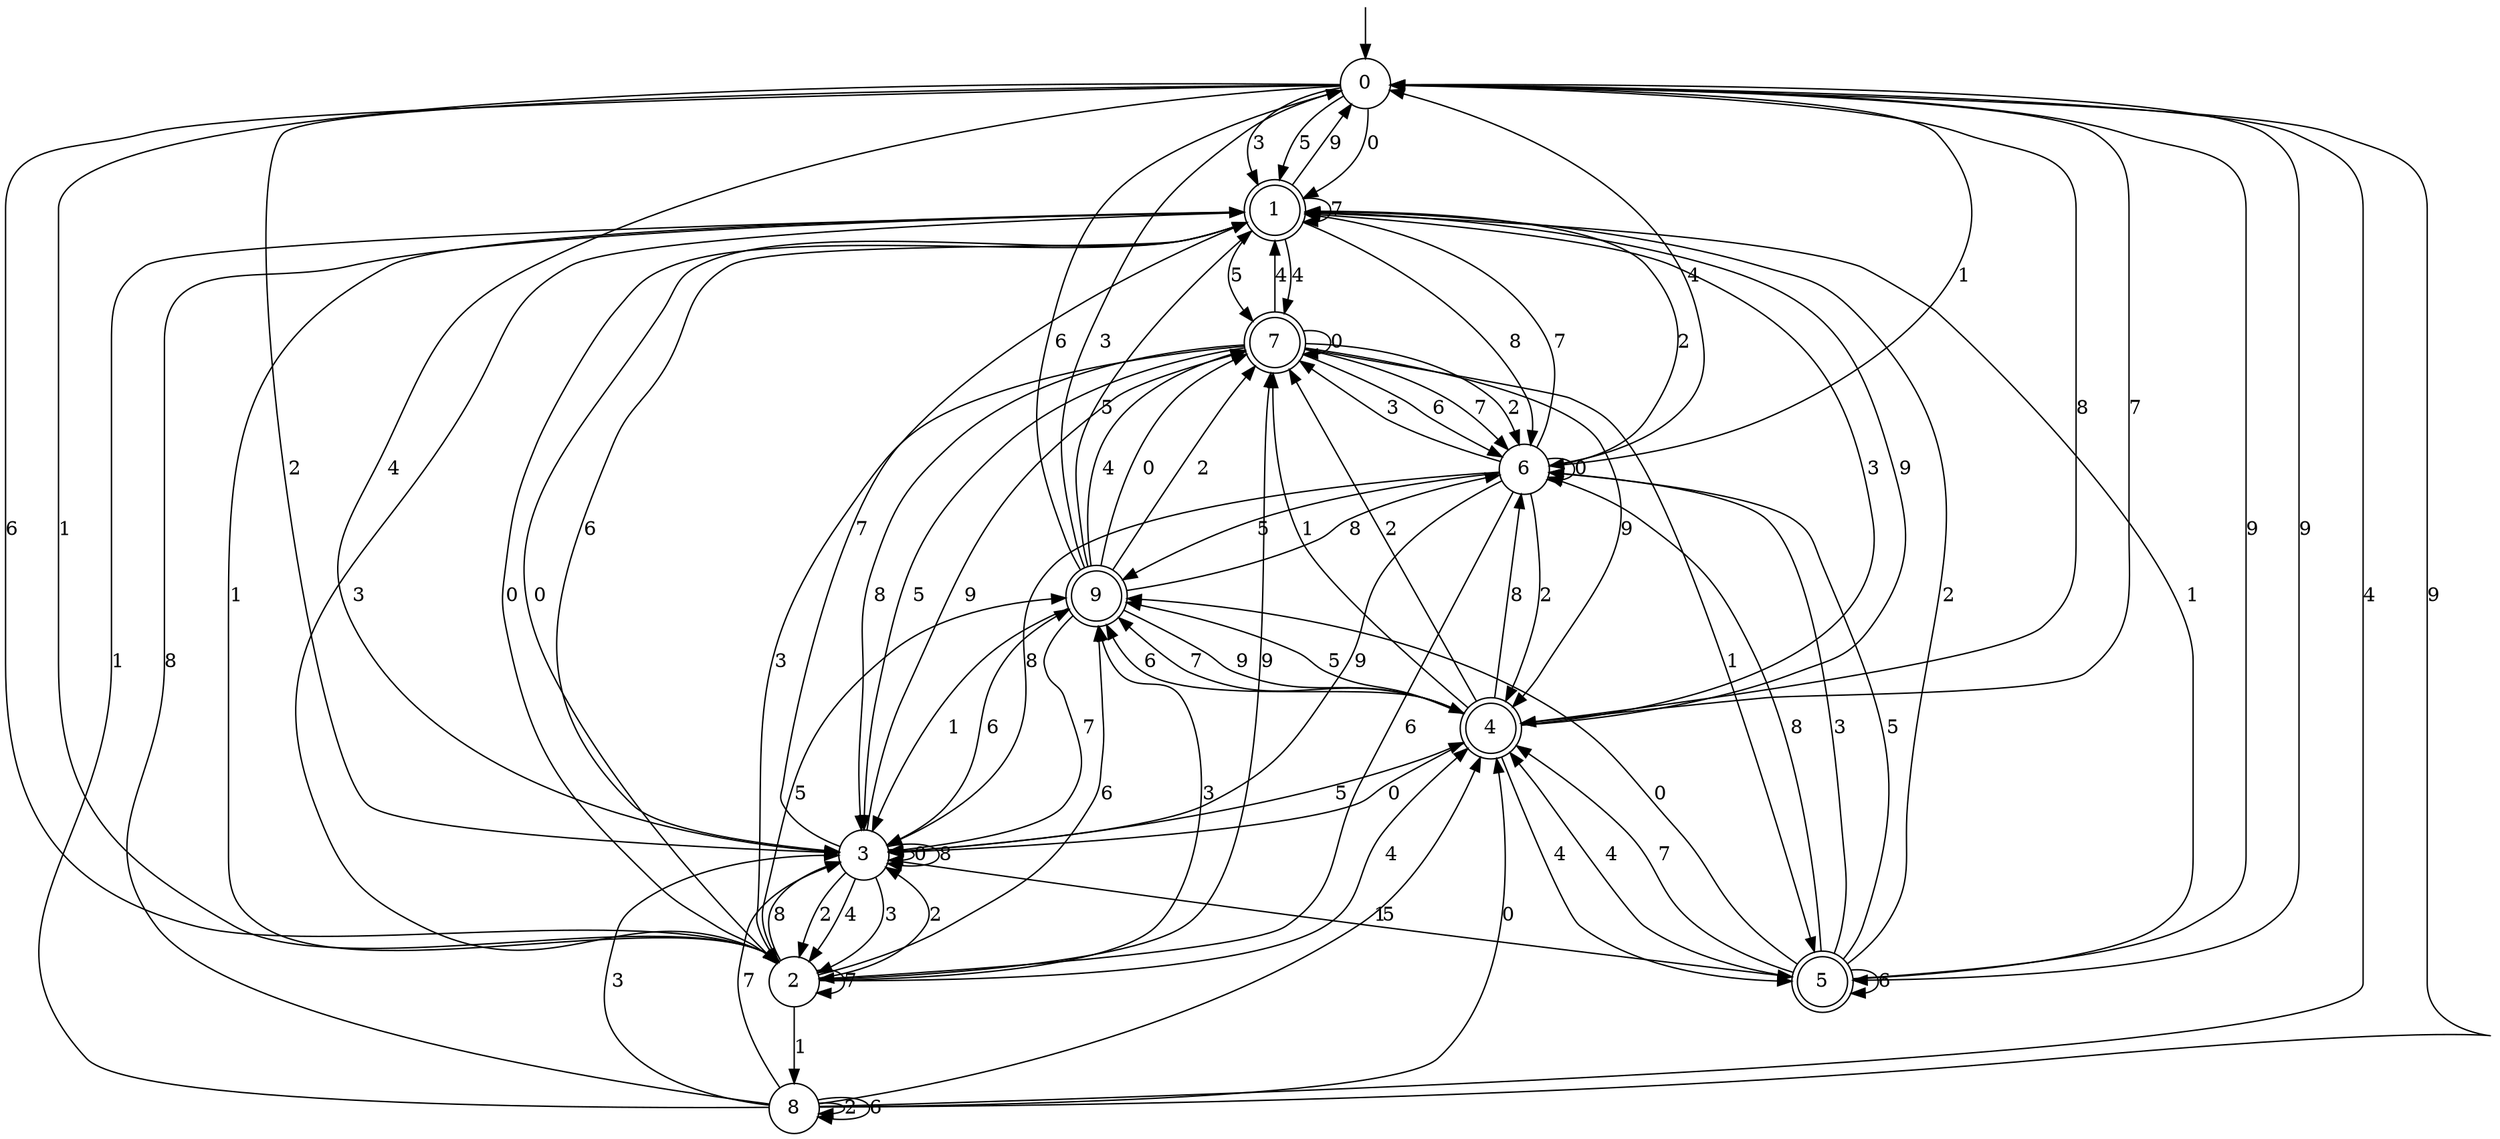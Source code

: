 digraph g {

	s0 [shape="circle" label="0"];
	s1 [shape="doublecircle" label="1"];
	s2 [shape="circle" label="2"];
	s3 [shape="circle" label="3"];
	s4 [shape="doublecircle" label="4"];
	s5 [shape="doublecircle" label="5"];
	s6 [shape="circle" label="6"];
	s7 [shape="doublecircle" label="7"];
	s8 [shape="circle" label="8"];
	s9 [shape="doublecircle" label="9"];
	s0 -> s1 [label="0"];
	s0 -> s2 [label="1"];
	s0 -> s3 [label="2"];
	s0 -> s1 [label="3"];
	s0 -> s3 [label="4"];
	s0 -> s1 [label="5"];
	s0 -> s2 [label="6"];
	s0 -> s4 [label="7"];
	s0 -> s4 [label="8"];
	s0 -> s5 [label="9"];
	s1 -> s2 [label="0"];
	s1 -> s2 [label="1"];
	s1 -> s6 [label="2"];
	s1 -> s2 [label="3"];
	s1 -> s7 [label="4"];
	s1 -> s7 [label="5"];
	s1 -> s3 [label="6"];
	s1 -> s1 [label="7"];
	s1 -> s6 [label="8"];
	s1 -> s0 [label="9"];
	s2 -> s1 [label="0"];
	s2 -> s8 [label="1"];
	s2 -> s3 [label="2"];
	s2 -> s9 [label="3"];
	s2 -> s4 [label="4"];
	s2 -> s9 [label="5"];
	s2 -> s9 [label="6"];
	s2 -> s2 [label="7"];
	s2 -> s3 [label="8"];
	s2 -> s7 [label="9"];
	s3 -> s3 [label="0"];
	s3 -> s5 [label="1"];
	s3 -> s2 [label="2"];
	s3 -> s2 [label="3"];
	s3 -> s2 [label="4"];
	s3 -> s4 [label="5"];
	s3 -> s9 [label="6"];
	s3 -> s1 [label="7"];
	s3 -> s3 [label="8"];
	s3 -> s7 [label="9"];
	s4 -> s3 [label="0"];
	s4 -> s7 [label="1"];
	s4 -> s7 [label="2"];
	s4 -> s1 [label="3"];
	s4 -> s5 [label="4"];
	s4 -> s9 [label="5"];
	s4 -> s9 [label="6"];
	s4 -> s9 [label="7"];
	s4 -> s6 [label="8"];
	s4 -> s1 [label="9"];
	s5 -> s9 [label="0"];
	s5 -> s1 [label="1"];
	s5 -> s1 [label="2"];
	s5 -> s6 [label="3"];
	s5 -> s4 [label="4"];
	s5 -> s6 [label="5"];
	s5 -> s5 [label="6"];
	s5 -> s4 [label="7"];
	s5 -> s6 [label="8"];
	s5 -> s0 [label="9"];
	s6 -> s6 [label="0"];
	s6 -> s0 [label="1"];
	s6 -> s4 [label="2"];
	s6 -> s7 [label="3"];
	s6 -> s0 [label="4"];
	s6 -> s9 [label="5"];
	s6 -> s2 [label="6"];
	s6 -> s1 [label="7"];
	s6 -> s3 [label="8"];
	s6 -> s3 [label="9"];
	s7 -> s7 [label="0"];
	s7 -> s5 [label="1"];
	s7 -> s6 [label="2"];
	s7 -> s2 [label="3"];
	s7 -> s1 [label="4"];
	s7 -> s3 [label="5"];
	s7 -> s6 [label="6"];
	s7 -> s6 [label="7"];
	s7 -> s3 [label="8"];
	s7 -> s4 [label="9"];
	s8 -> s4 [label="0"];
	s8 -> s1 [label="1"];
	s8 -> s8 [label="2"];
	s8 -> s3 [label="3"];
	s8 -> s0 [label="4"];
	s8 -> s4 [label="5"];
	s8 -> s8 [label="6"];
	s8 -> s3 [label="7"];
	s8 -> s1 [label="8"];
	s8 -> s0 [label="9"];
	s9 -> s7 [label="0"];
	s9 -> s3 [label="1"];
	s9 -> s7 [label="2"];
	s9 -> s0 [label="3"];
	s9 -> s7 [label="4"];
	s9 -> s1 [label="5"];
	s9 -> s0 [label="6"];
	s9 -> s3 [label="7"];
	s9 -> s6 [label="8"];
	s9 -> s4 [label="9"];

__start0 [label="" shape="none" width="0" height="0"];
__start0 -> s0;

}
